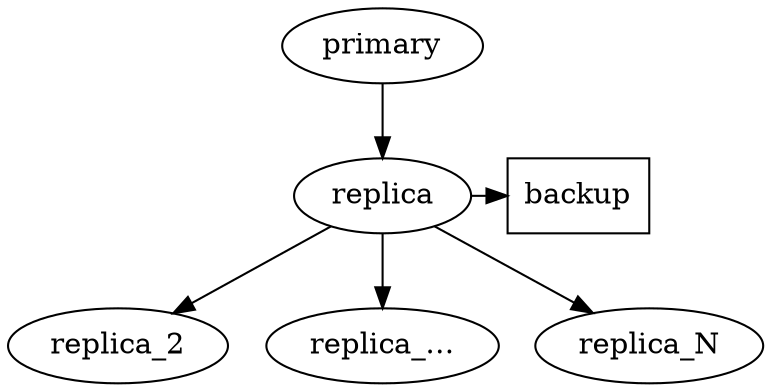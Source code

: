# Copyright © 2ndQuadrant Limited <info@2ndquadrant.com>

digraph M1 {
    backup [shape=box];
    primary -> replica -> backup;
    replica -> replica_2;
    replica -> replica_…;
    replica -> replica_N;

    { rank=same; replica backup }
}

